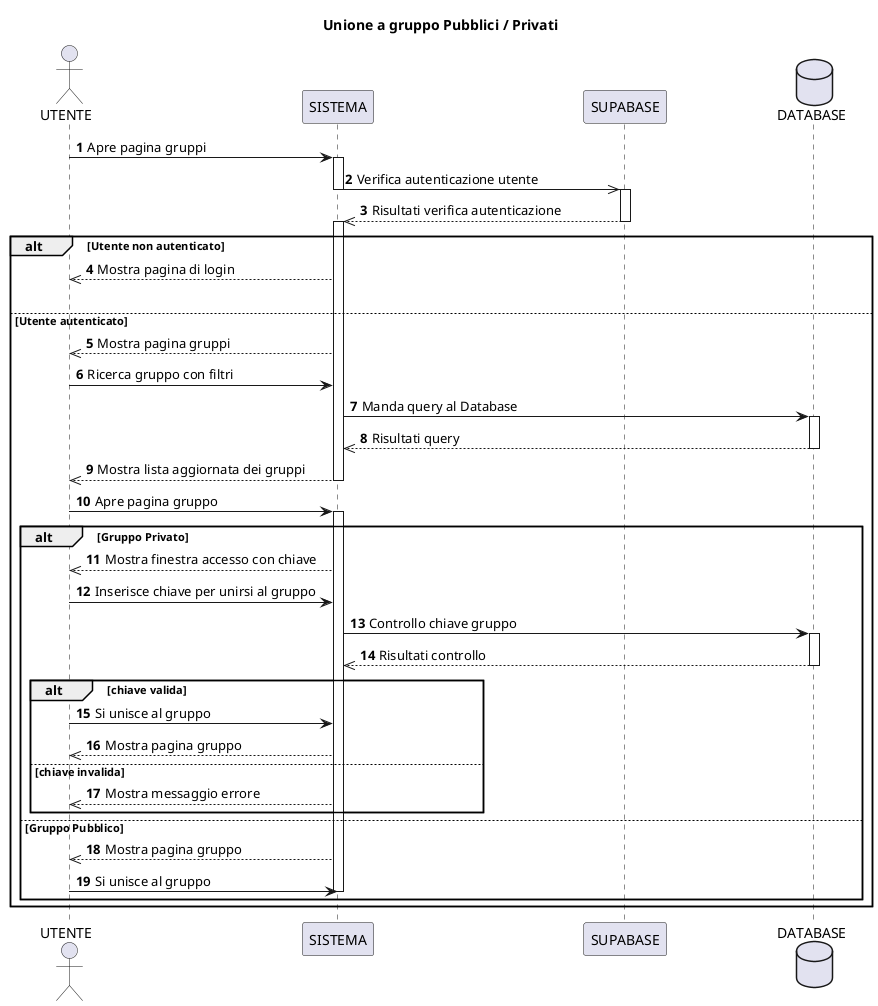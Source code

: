 @startuml SequenceDiagram
title Unione a gruppo Pubblici / Privati

skinparam ParticipantPadding 100

actor UTENTE as Utente
participant SISTEMA as Sistema
participant SUPABASE as Supabase

database DATABASE as Database
autonumber 1

Utente -> Sistema: Apre pagina gruppi
activate Sistema
Sistema ->> Supabase: Verifica autenticazione utente
deactivate Sistema
activate Supabase
Supabase -->> Sistema: Risultati verifica autenticazione 
deactivate Supabase
activate Sistema


alt Utente non autenticato
    Sistema -->> Utente: Mostra pagina di login
    |||
else Utente autenticato
    Sistema -->> Utente: Mostra pagina gruppi
    Utente -> Sistema: Ricerca gruppo con filtri
     Sistema -> Database: Manda query al Database
    activate Database
    Database -->> Sistema: Risultati query
    deactivate Database
    Sistema -->> Utente: Mostra lista aggiornata dei gruppi
    deactivate Sistema
    Utente -> Sistema: Apre pagina gruppo
    alt Gruppo Privato
        activate Sistema
        Sistema -->> Utente: Mostra finestra accesso con chiave
        Utente -> Sistema: Inserisce chiave per unirsi al gruppo
       
        Sistema -> Database: Controllo chiave gruppo 
        activate Database
        Database -->> Sistema: Risultati controllo
        deactivate Database
        alt chiave valida            
            Utente -> Sistema: Si unisce al gruppo
            Sistema -->> Utente: Mostra pagina gruppo
        else chiave invalida
            Sistema -->> Utente: Mostra messaggio errore

        end
    else Gruppo Pubblico
        Sistema -->> Utente: Mostra pagina gruppo
        Utente -> Sistema: Si unisce al gruppo
        deactivate Sistema
    end


end
@enduml